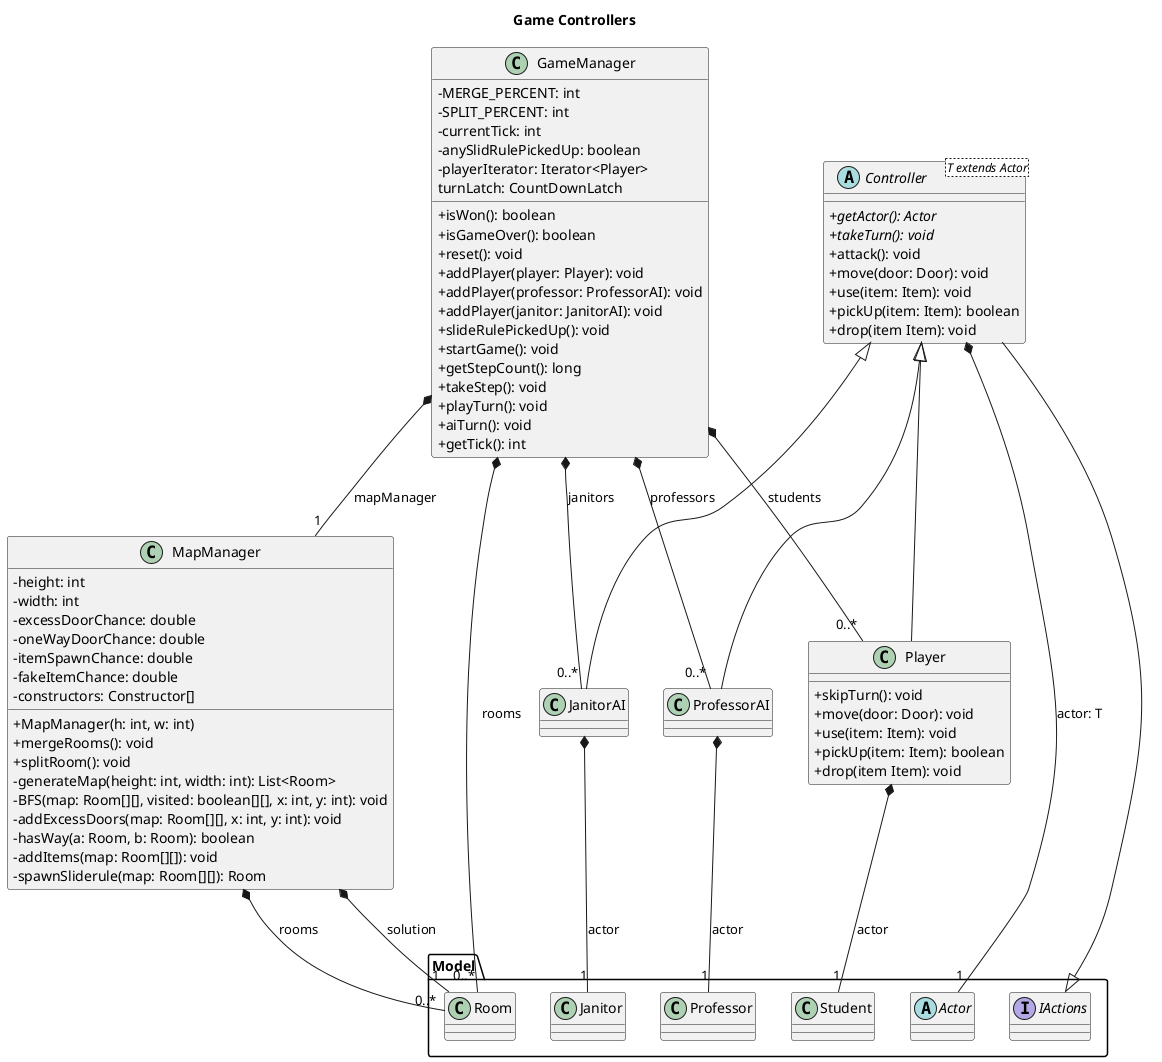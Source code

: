 @startuml Game_controllers
Title Game Controllers
skinparam classAttributeIconSize 0

package Model{
    interface IActions{}
    class Student{}
    class Janitor{}
    class Professor{}
    class Room{}
    abstract class Actor{}
}

    MapManager *--"0..*" Room: rooms
    MapManager *--"1" Room: solution
    class MapManager {
        -height: int
        -width: int
        -excessDoorChance: double
        -oneWayDoorChance: double
        -itemSpawnChance: double
        -fakeItemChance: double
        -constructors: Constructor[]
        +MapManager(h: int, w: int)
        +mergeRooms(): void
        +splitRoom(): void
        -generateMap(height: int, width: int): List<Room>
        -BFS(map: Room[][], visited: boolean[][], x: int, y: int): void
        -addExcessDoors(map: Room[][], x: int, y: int): void
        -hasWay(a: Room, b: Room): boolean
        -addItems(map: Room[][]): void
        -spawnSliderule(map: Room[][]): Room
    }

    GameManager *--"1" MapManager: mapManager
    GameManager *--"0..*" Player: students
    GameManager *--"0..*" ProfessorAI: professors
    GameManager *--"0..*" JanitorAI: janitors
    GameManager *--"0..*" Room: rooms
    class GameManager{
        - MERGE_PERCENT: int
        - SPLIT_PERCENT: int
        - currentTick: int
        - anySlidRulePickedUp: boolean
        - playerIterator: Iterator<Player>
        turnLatch: CountDownLatch

        + isWon(): boolean
        + isGameOver(): boolean
        + reset(): void
        + addPlayer(player: Player): void
        + addPlayer(professor: ProfessorAI): void
        + addPlayer(janitor: JanitorAI): void
        + slideRulePickedUp(): void
        + startGame(): void
        + getStepCount(): long
        + takeStep(): void
        + playTurn(): void
        + aiTurn(): void
        + getTick(): int
    }

    IActions <|-- Controller
    Controller *--"1" Actor: actor: T
    abstract class Controller<T extends Actor>{
        + {abstract} getActor(): Actor
        + {abstract} takeTurn(): void
        + attack(): void
        + move(door: Door): void
        + use(item: Item): void
        + pickUp(item: Item): boolean
        + drop(item Item): void
    }

    Controller <|-- JanitorAI
    JanitorAI *--"1" Janitor: actor
    class JanitorAI{}

    Controller <|-- Player
    Player *--"1" Student: actor
    class Player{
        + skipTurn(): void
        + move(door: Door): void
        + use(item: Item): void
        + pickUp(item: Item): boolean
        + drop(item Item): void
    }

    Controller <|-- ProfessorAI
    ProfessorAI *--"1" Professor: actor
    class ProfessorAI{}

@enduml